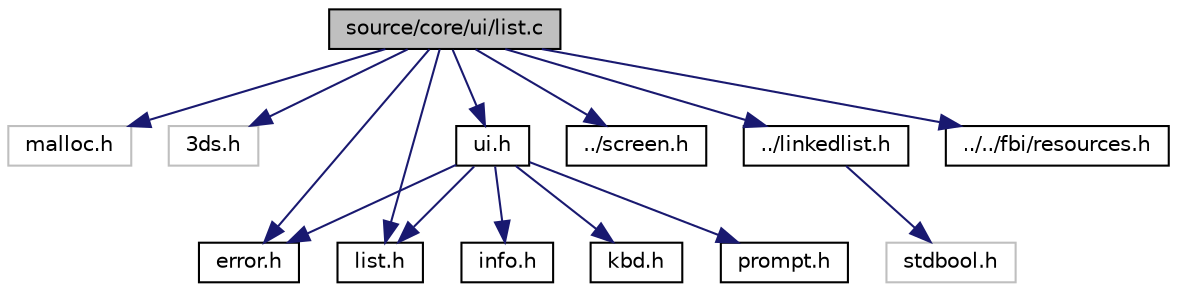 digraph "source/core/ui/list.c"
{
  edge [fontname="Helvetica",fontsize="10",labelfontname="Helvetica",labelfontsize="10"];
  node [fontname="Helvetica",fontsize="10",shape=record];
  Node1 [label="source/core/ui/list.c",height=0.2,width=0.4,color="black", fillcolor="grey75", style="filled" fontcolor="black"];
  Node1 -> Node2 [color="midnightblue",fontsize="10",style="solid",fontname="Helvetica"];
  Node2 [label="malloc.h",height=0.2,width=0.4,color="grey75", fillcolor="white", style="filled"];
  Node1 -> Node3 [color="midnightblue",fontsize="10",style="solid",fontname="Helvetica"];
  Node3 [label="3ds.h",height=0.2,width=0.4,color="grey75", fillcolor="white", style="filled"];
  Node1 -> Node4 [color="midnightblue",fontsize="10",style="solid",fontname="Helvetica"];
  Node4 [label="error.h",height=0.2,width=0.4,color="black", fillcolor="white", style="filled",URL="$ui_2error_8h.html"];
  Node1 -> Node5 [color="midnightblue",fontsize="10",style="solid",fontname="Helvetica"];
  Node5 [label="list.h",height=0.2,width=0.4,color="black", fillcolor="white", style="filled",URL="$list_8h.html"];
  Node1 -> Node6 [color="midnightblue",fontsize="10",style="solid",fontname="Helvetica"];
  Node6 [label="ui.h",height=0.2,width=0.4,color="black", fillcolor="white", style="filled",URL="$ui_8h.html"];
  Node6 -> Node4 [color="midnightblue",fontsize="10",style="solid",fontname="Helvetica"];
  Node6 -> Node7 [color="midnightblue",fontsize="10",style="solid",fontname="Helvetica"];
  Node7 [label="info.h",height=0.2,width=0.4,color="black", fillcolor="white", style="filled",URL="$info_8h.html"];
  Node6 -> Node8 [color="midnightblue",fontsize="10",style="solid",fontname="Helvetica"];
  Node8 [label="kbd.h",height=0.2,width=0.4,color="black", fillcolor="white", style="filled",URL="$kbd_8h.html"];
  Node6 -> Node5 [color="midnightblue",fontsize="10",style="solid",fontname="Helvetica"];
  Node6 -> Node9 [color="midnightblue",fontsize="10",style="solid",fontname="Helvetica"];
  Node9 [label="prompt.h",height=0.2,width=0.4,color="black", fillcolor="white", style="filled",URL="$prompt_8h.html"];
  Node1 -> Node10 [color="midnightblue",fontsize="10",style="solid",fontname="Helvetica"];
  Node10 [label="../screen.h",height=0.2,width=0.4,color="black", fillcolor="white", style="filled",URL="$screen_8h.html"];
  Node1 -> Node11 [color="midnightblue",fontsize="10",style="solid",fontname="Helvetica"];
  Node11 [label="../linkedlist.h",height=0.2,width=0.4,color="black", fillcolor="white", style="filled",URL="$linkedlist_8h.html"];
  Node11 -> Node12 [color="midnightblue",fontsize="10",style="solid",fontname="Helvetica"];
  Node12 [label="stdbool.h",height=0.2,width=0.4,color="grey75", fillcolor="white", style="filled"];
  Node1 -> Node13 [color="midnightblue",fontsize="10",style="solid",fontname="Helvetica"];
  Node13 [label="../../fbi/resources.h",height=0.2,width=0.4,color="black", fillcolor="white", style="filled",URL="$resources_8h.html"];
}
